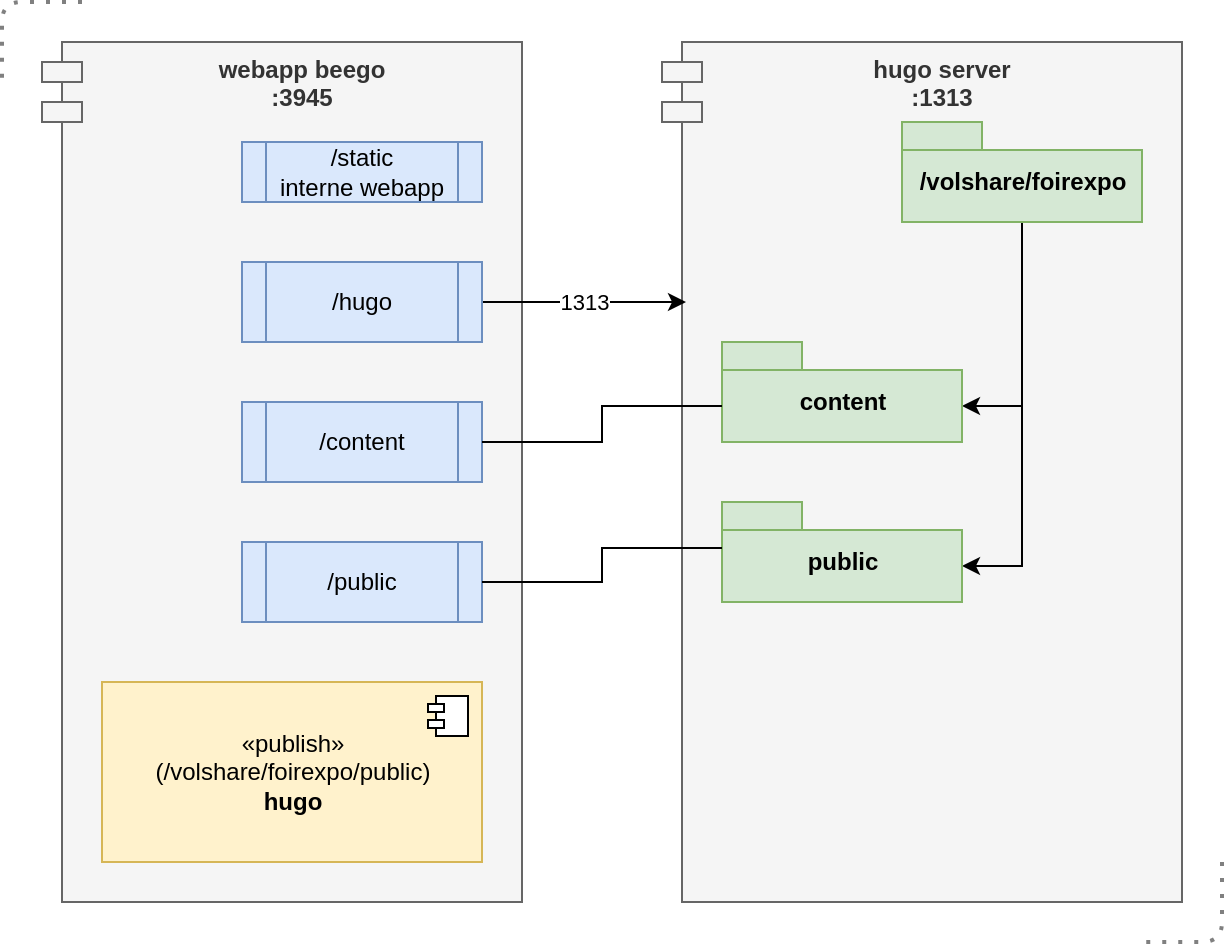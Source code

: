 <mxfile version="14.1.8" type="device"><diagram id="FcjTUzH0dACbxigvPs2d" name="Page-1"><mxGraphModel dx="824" dy="644" grid="1" gridSize="10" guides="1" tooltips="1" connect="1" arrows="1" fold="1" page="1" pageScale="1" pageWidth="827" pageHeight="1169" math="0" shadow="0"><root><mxCell id="0"/><mxCell id="1" parent="0"/><mxCell id="660I-mgJ5hNOH3ltUBSL-16" value="webapp beego&#10;:3945" style="shape=module;align=left;spacingLeft=20;align=center;verticalAlign=top;fillColor=#f5f5f5;strokeColor=#666666;fontColor=#333333;fontStyle=1" vertex="1" parent="1"><mxGeometry x="40" y="40" width="240" height="430" as="geometry"/></mxCell><mxCell id="660I-mgJ5hNOH3ltUBSL-4" value="/static&lt;br&gt;interne webapp" style="shape=process;whiteSpace=wrap;html=1;backgroundOutline=1;fillColor=#dae8fc;strokeColor=#6c8ebf;" vertex="1" parent="1"><mxGeometry x="140" y="90" width="120" height="30" as="geometry"/></mxCell><mxCell id="660I-mgJ5hNOH3ltUBSL-6" value="/public" style="shape=process;whiteSpace=wrap;html=1;backgroundOutline=1;fillColor=#dae8fc;strokeColor=#6c8ebf;" vertex="1" parent="1"><mxGeometry x="140" y="290" width="120" height="40" as="geometry"/></mxCell><mxCell id="660I-mgJ5hNOH3ltUBSL-9" value="hugo server&#10;:1313" style="shape=module;align=left;spacingLeft=20;align=center;verticalAlign=top;fillColor=#f5f5f5;strokeColor=#666666;fontColor=#333333;fontStyle=1" vertex="1" parent="1"><mxGeometry x="350" y="40" width="260" height="430" as="geometry"/></mxCell><mxCell id="660I-mgJ5hNOH3ltUBSL-11" value="/content" style="shape=process;whiteSpace=wrap;html=1;backgroundOutline=1;fillColor=#dae8fc;strokeColor=#6c8ebf;" vertex="1" parent="1"><mxGeometry x="140" y="220" width="120" height="40" as="geometry"/></mxCell><mxCell id="660I-mgJ5hNOH3ltUBSL-20" style="edgeStyle=orthogonalEdgeStyle;rounded=0;orthogonalLoop=1;jettySize=auto;html=1;entryX=0;entryY=0;entryDx=120;entryDy=32;entryPerimeter=0;" edge="1" parent="1" source="660I-mgJ5hNOH3ltUBSL-13" target="660I-mgJ5hNOH3ltUBSL-14"><mxGeometry relative="1" as="geometry"/></mxCell><mxCell id="660I-mgJ5hNOH3ltUBSL-22" style="edgeStyle=orthogonalEdgeStyle;rounded=0;orthogonalLoop=1;jettySize=auto;html=1;entryX=0;entryY=0;entryDx=120;entryDy=32;entryPerimeter=0;" edge="1" parent="1" source="660I-mgJ5hNOH3ltUBSL-13" target="660I-mgJ5hNOH3ltUBSL-21"><mxGeometry relative="1" as="geometry"/></mxCell><mxCell id="660I-mgJ5hNOH3ltUBSL-13" value="/volshare/foirexpo" style="shape=folder;fontStyle=1;spacingTop=10;tabWidth=40;tabHeight=14;tabPosition=left;html=1;fillColor=#d5e8d4;strokeColor=#82b366;" vertex="1" parent="1"><mxGeometry x="470" y="80" width="120" height="50" as="geometry"/></mxCell><mxCell id="660I-mgJ5hNOH3ltUBSL-14" value="public" style="shape=folder;fontStyle=1;spacingTop=10;tabWidth=40;tabHeight=14;tabPosition=left;html=1;fillColor=#d5e8d4;strokeColor=#82b366;" vertex="1" parent="1"><mxGeometry x="380" y="270" width="120" height="50" as="geometry"/></mxCell><mxCell id="660I-mgJ5hNOH3ltUBSL-21" value="content" style="shape=folder;fontStyle=1;spacingTop=10;tabWidth=40;tabHeight=14;tabPosition=left;html=1;fillColor=#d5e8d4;strokeColor=#82b366;" vertex="1" parent="1"><mxGeometry x="380" y="190" width="120" height="50" as="geometry"/></mxCell><mxCell id="660I-mgJ5hNOH3ltUBSL-31" value="1313" style="edgeStyle=orthogonalEdgeStyle;rounded=0;orthogonalLoop=1;jettySize=auto;html=1;" edge="1" parent="1" source="660I-mgJ5hNOH3ltUBSL-24"><mxGeometry relative="1" as="geometry"><mxPoint x="362" y="170" as="targetPoint"/><Array as="points"><mxPoint x="362" y="170"/></Array></mxGeometry></mxCell><mxCell id="660I-mgJ5hNOH3ltUBSL-24" value="/hugo" style="shape=process;whiteSpace=wrap;html=1;backgroundOutline=1;fillColor=#dae8fc;strokeColor=#6c8ebf;" vertex="1" parent="1"><mxGeometry x="140" y="150" width="120" height="40" as="geometry"/></mxCell><mxCell id="660I-mgJ5hNOH3ltUBSL-33" value="«publish»&lt;br&gt;(/volshare/foirexpo/public)&lt;br&gt;&lt;b&gt;hugo&lt;/b&gt;" style="html=1;dropTarget=0;fillColor=#fff2cc;strokeColor=#d6b656;" vertex="1" parent="1"><mxGeometry x="70" y="360" width="190" height="90" as="geometry"/></mxCell><mxCell id="660I-mgJ5hNOH3ltUBSL-34" value="" style="shape=module;jettyWidth=8;jettyHeight=4;" vertex="1" parent="660I-mgJ5hNOH3ltUBSL-33"><mxGeometry x="1" width="20" height="20" relative="1" as="geometry"><mxPoint x="-27" y="7" as="offset"/></mxGeometry></mxCell><mxCell id="660I-mgJ5hNOH3ltUBSL-36" value="" style="endArrow=none;html=1;entryX=0;entryY=0;entryDx=0;entryDy=32;entryPerimeter=0;edgeStyle=orthogonalEdgeStyle;rounded=0;" edge="1" parent="1" source="660I-mgJ5hNOH3ltUBSL-11" target="660I-mgJ5hNOH3ltUBSL-21"><mxGeometry width="50" height="50" relative="1" as="geometry"><mxPoint x="380" y="240" as="sourcePoint"/><mxPoint x="430" y="190" as="targetPoint"/></mxGeometry></mxCell><mxCell id="660I-mgJ5hNOH3ltUBSL-37" value="" style="endArrow=none;html=1;entryX=0;entryY=0;entryDx=0;entryDy=23;entryPerimeter=0;edgeStyle=orthogonalEdgeStyle;rounded=0;exitX=1;exitY=0.5;exitDx=0;exitDy=0;" edge="1" parent="1" source="660I-mgJ5hNOH3ltUBSL-6" target="660I-mgJ5hNOH3ltUBSL-14"><mxGeometry width="50" height="50" relative="1" as="geometry"><mxPoint x="270" y="250" as="sourcePoint"/><mxPoint x="400" y="232" as="targetPoint"/></mxGeometry></mxCell><mxCell id="660I-mgJ5hNOH3ltUBSL-38" value="" style="endArrow=none;dashed=1;html=1;dashPattern=1 3;strokeWidth=2;strokeColor=#808080;" edge="1" parent="1"><mxGeometry width="50" height="50" relative="1" as="geometry"><mxPoint x="60" y="20" as="sourcePoint"/><mxPoint x="20" y="60" as="targetPoint"/><Array as="points"><mxPoint x="20" y="20"/></Array></mxGeometry></mxCell><mxCell id="660I-mgJ5hNOH3ltUBSL-39" value="" style="endArrow=none;dashed=1;html=1;dashPattern=1 3;strokeWidth=2;strokeColor=#808080;" edge="1" parent="1"><mxGeometry width="50" height="50" relative="1" as="geometry"><mxPoint x="630" y="450" as="sourcePoint"/><mxPoint x="590" y="490" as="targetPoint"/><Array as="points"><mxPoint x="630" y="490"/></Array></mxGeometry></mxCell></root></mxGraphModel></diagram></mxfile>